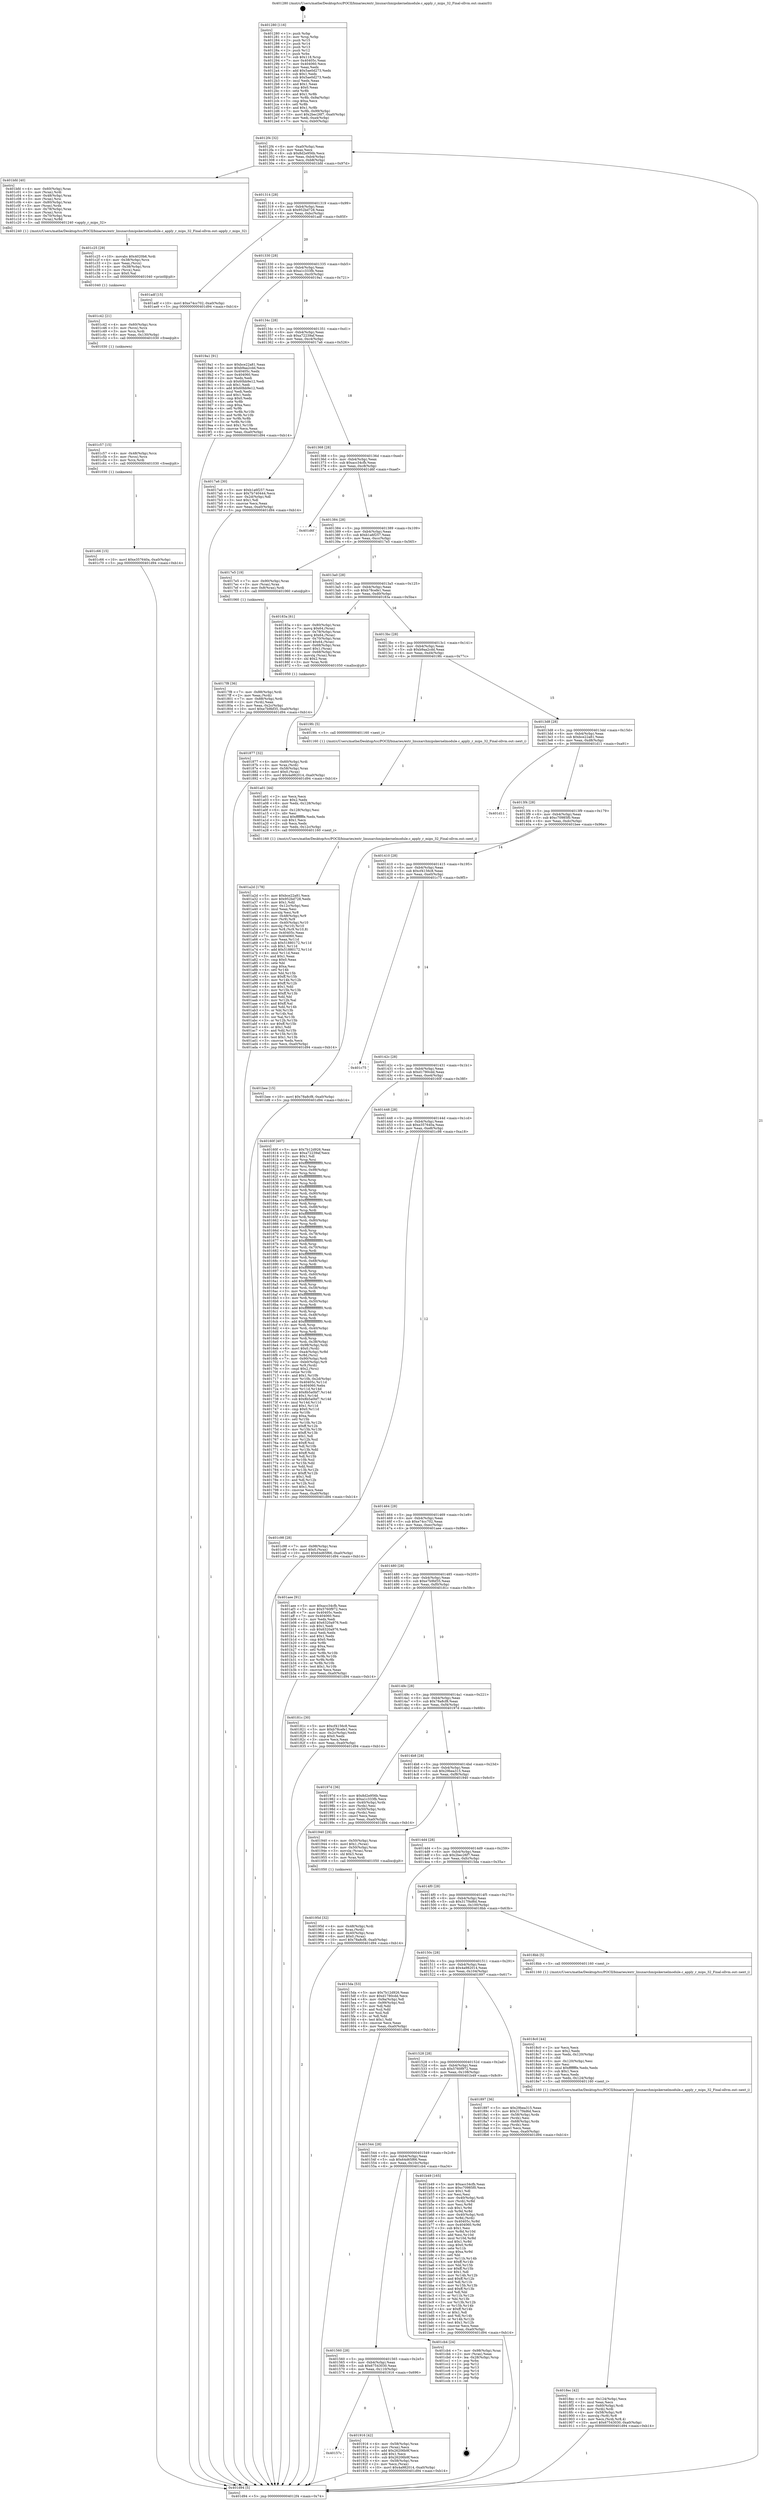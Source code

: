 digraph "0x401280" {
  label = "0x401280 (/mnt/c/Users/mathe/Desktop/tcc/POCII/binaries/extr_linuxarchmipskernelmodule.c_apply_r_mips_32_Final-ollvm.out::main(0))"
  labelloc = "t"
  node[shape=record]

  Entry [label="",width=0.3,height=0.3,shape=circle,fillcolor=black,style=filled]
  "0x4012f4" [label="{
     0x4012f4 [32]\l
     | [instrs]\l
     &nbsp;&nbsp;0x4012f4 \<+6\>: mov -0xa0(%rbp),%eax\l
     &nbsp;&nbsp;0x4012fa \<+2\>: mov %eax,%ecx\l
     &nbsp;&nbsp;0x4012fc \<+6\>: sub $0x8d2e956b,%ecx\l
     &nbsp;&nbsp;0x401302 \<+6\>: mov %eax,-0xb4(%rbp)\l
     &nbsp;&nbsp;0x401308 \<+6\>: mov %ecx,-0xb8(%rbp)\l
     &nbsp;&nbsp;0x40130e \<+6\>: je 0000000000401bfd \<main+0x97d\>\l
  }"]
  "0x401bfd" [label="{
     0x401bfd [40]\l
     | [instrs]\l
     &nbsp;&nbsp;0x401bfd \<+4\>: mov -0x60(%rbp),%rax\l
     &nbsp;&nbsp;0x401c01 \<+3\>: mov (%rax),%rdi\l
     &nbsp;&nbsp;0x401c04 \<+4\>: mov -0x48(%rbp),%rax\l
     &nbsp;&nbsp;0x401c08 \<+3\>: mov (%rax),%rsi\l
     &nbsp;&nbsp;0x401c0b \<+4\>: mov -0x80(%rbp),%rax\l
     &nbsp;&nbsp;0x401c0f \<+3\>: mov (%rax),%rdx\l
     &nbsp;&nbsp;0x401c12 \<+4\>: mov -0x78(%rbp),%rax\l
     &nbsp;&nbsp;0x401c16 \<+3\>: mov (%rax),%rcx\l
     &nbsp;&nbsp;0x401c19 \<+4\>: mov -0x70(%rbp),%rax\l
     &nbsp;&nbsp;0x401c1d \<+3\>: mov (%rax),%r8d\l
     &nbsp;&nbsp;0x401c20 \<+5\>: call 0000000000401240 \<apply_r_mips_32\>\l
     | [calls]\l
     &nbsp;&nbsp;0x401240 \{1\} (/mnt/c/Users/mathe/Desktop/tcc/POCII/binaries/extr_linuxarchmipskernelmodule.c_apply_r_mips_32_Final-ollvm.out::apply_r_mips_32)\l
  }"]
  "0x401314" [label="{
     0x401314 [28]\l
     | [instrs]\l
     &nbsp;&nbsp;0x401314 \<+5\>: jmp 0000000000401319 \<main+0x99\>\l
     &nbsp;&nbsp;0x401319 \<+6\>: mov -0xb4(%rbp),%eax\l
     &nbsp;&nbsp;0x40131f \<+5\>: sub $0x952bd728,%eax\l
     &nbsp;&nbsp;0x401324 \<+6\>: mov %eax,-0xbc(%rbp)\l
     &nbsp;&nbsp;0x40132a \<+6\>: je 0000000000401adf \<main+0x85f\>\l
  }"]
  Exit [label="",width=0.3,height=0.3,shape=circle,fillcolor=black,style=filled,peripheries=2]
  "0x401adf" [label="{
     0x401adf [15]\l
     | [instrs]\l
     &nbsp;&nbsp;0x401adf \<+10\>: movl $0xe74cc702,-0xa0(%rbp)\l
     &nbsp;&nbsp;0x401ae9 \<+5\>: jmp 0000000000401d94 \<main+0xb14\>\l
  }"]
  "0x401330" [label="{
     0x401330 [28]\l
     | [instrs]\l
     &nbsp;&nbsp;0x401330 \<+5\>: jmp 0000000000401335 \<main+0xb5\>\l
     &nbsp;&nbsp;0x401335 \<+6\>: mov -0xb4(%rbp),%eax\l
     &nbsp;&nbsp;0x40133b \<+5\>: sub $0xa1c333fb,%eax\l
     &nbsp;&nbsp;0x401340 \<+6\>: mov %eax,-0xc0(%rbp)\l
     &nbsp;&nbsp;0x401346 \<+6\>: je 00000000004019a1 \<main+0x721\>\l
  }"]
  "0x401c66" [label="{
     0x401c66 [15]\l
     | [instrs]\l
     &nbsp;&nbsp;0x401c66 \<+10\>: movl $0xe357640a,-0xa0(%rbp)\l
     &nbsp;&nbsp;0x401c70 \<+5\>: jmp 0000000000401d94 \<main+0xb14\>\l
  }"]
  "0x4019a1" [label="{
     0x4019a1 [91]\l
     | [instrs]\l
     &nbsp;&nbsp;0x4019a1 \<+5\>: mov $0xbce22a81,%eax\l
     &nbsp;&nbsp;0x4019a6 \<+5\>: mov $0xb9aa2cdd,%ecx\l
     &nbsp;&nbsp;0x4019ab \<+7\>: mov 0x40405c,%edx\l
     &nbsp;&nbsp;0x4019b2 \<+7\>: mov 0x404060,%esi\l
     &nbsp;&nbsp;0x4019b9 \<+2\>: mov %edx,%edi\l
     &nbsp;&nbsp;0x4019bb \<+6\>: sub $0x60bb9e12,%edi\l
     &nbsp;&nbsp;0x4019c1 \<+3\>: sub $0x1,%edi\l
     &nbsp;&nbsp;0x4019c4 \<+6\>: add $0x60bb9e12,%edi\l
     &nbsp;&nbsp;0x4019ca \<+3\>: imul %edi,%edx\l
     &nbsp;&nbsp;0x4019cd \<+3\>: and $0x1,%edx\l
     &nbsp;&nbsp;0x4019d0 \<+3\>: cmp $0x0,%edx\l
     &nbsp;&nbsp;0x4019d3 \<+4\>: sete %r8b\l
     &nbsp;&nbsp;0x4019d7 \<+3\>: cmp $0xa,%esi\l
     &nbsp;&nbsp;0x4019da \<+4\>: setl %r9b\l
     &nbsp;&nbsp;0x4019de \<+3\>: mov %r8b,%r10b\l
     &nbsp;&nbsp;0x4019e1 \<+3\>: and %r9b,%r10b\l
     &nbsp;&nbsp;0x4019e4 \<+3\>: xor %r9b,%r8b\l
     &nbsp;&nbsp;0x4019e7 \<+3\>: or %r8b,%r10b\l
     &nbsp;&nbsp;0x4019ea \<+4\>: test $0x1,%r10b\l
     &nbsp;&nbsp;0x4019ee \<+3\>: cmovne %ecx,%eax\l
     &nbsp;&nbsp;0x4019f1 \<+6\>: mov %eax,-0xa0(%rbp)\l
     &nbsp;&nbsp;0x4019f7 \<+5\>: jmp 0000000000401d94 \<main+0xb14\>\l
  }"]
  "0x40134c" [label="{
     0x40134c [28]\l
     | [instrs]\l
     &nbsp;&nbsp;0x40134c \<+5\>: jmp 0000000000401351 \<main+0xd1\>\l
     &nbsp;&nbsp;0x401351 \<+6\>: mov -0xb4(%rbp),%eax\l
     &nbsp;&nbsp;0x401357 \<+5\>: sub $0xa72239af,%eax\l
     &nbsp;&nbsp;0x40135c \<+6\>: mov %eax,-0xc4(%rbp)\l
     &nbsp;&nbsp;0x401362 \<+6\>: je 00000000004017a6 \<main+0x526\>\l
  }"]
  "0x401c57" [label="{
     0x401c57 [15]\l
     | [instrs]\l
     &nbsp;&nbsp;0x401c57 \<+4\>: mov -0x48(%rbp),%rcx\l
     &nbsp;&nbsp;0x401c5b \<+3\>: mov (%rcx),%rcx\l
     &nbsp;&nbsp;0x401c5e \<+3\>: mov %rcx,%rdi\l
     &nbsp;&nbsp;0x401c61 \<+5\>: call 0000000000401030 \<free@plt\>\l
     | [calls]\l
     &nbsp;&nbsp;0x401030 \{1\} (unknown)\l
  }"]
  "0x4017a6" [label="{
     0x4017a6 [30]\l
     | [instrs]\l
     &nbsp;&nbsp;0x4017a6 \<+5\>: mov $0xb1a6f257,%eax\l
     &nbsp;&nbsp;0x4017ab \<+5\>: mov $0x7b740444,%ecx\l
     &nbsp;&nbsp;0x4017b0 \<+3\>: mov -0x2d(%rbp),%dl\l
     &nbsp;&nbsp;0x4017b3 \<+3\>: test $0x1,%dl\l
     &nbsp;&nbsp;0x4017b6 \<+3\>: cmovne %ecx,%eax\l
     &nbsp;&nbsp;0x4017b9 \<+6\>: mov %eax,-0xa0(%rbp)\l
     &nbsp;&nbsp;0x4017bf \<+5\>: jmp 0000000000401d94 \<main+0xb14\>\l
  }"]
  "0x401368" [label="{
     0x401368 [28]\l
     | [instrs]\l
     &nbsp;&nbsp;0x401368 \<+5\>: jmp 000000000040136d \<main+0xed\>\l
     &nbsp;&nbsp;0x40136d \<+6\>: mov -0xb4(%rbp),%eax\l
     &nbsp;&nbsp;0x401373 \<+5\>: sub $0xacc34cfb,%eax\l
     &nbsp;&nbsp;0x401378 \<+6\>: mov %eax,-0xc8(%rbp)\l
     &nbsp;&nbsp;0x40137e \<+6\>: je 0000000000401d6f \<main+0xaef\>\l
  }"]
  "0x401c42" [label="{
     0x401c42 [21]\l
     | [instrs]\l
     &nbsp;&nbsp;0x401c42 \<+4\>: mov -0x60(%rbp),%rcx\l
     &nbsp;&nbsp;0x401c46 \<+3\>: mov (%rcx),%rcx\l
     &nbsp;&nbsp;0x401c49 \<+3\>: mov %rcx,%rdi\l
     &nbsp;&nbsp;0x401c4c \<+6\>: mov %eax,-0x130(%rbp)\l
     &nbsp;&nbsp;0x401c52 \<+5\>: call 0000000000401030 \<free@plt\>\l
     | [calls]\l
     &nbsp;&nbsp;0x401030 \{1\} (unknown)\l
  }"]
  "0x401d6f" [label="{
     0x401d6f\l
  }", style=dashed]
  "0x401384" [label="{
     0x401384 [28]\l
     | [instrs]\l
     &nbsp;&nbsp;0x401384 \<+5\>: jmp 0000000000401389 \<main+0x109\>\l
     &nbsp;&nbsp;0x401389 \<+6\>: mov -0xb4(%rbp),%eax\l
     &nbsp;&nbsp;0x40138f \<+5\>: sub $0xb1a6f257,%eax\l
     &nbsp;&nbsp;0x401394 \<+6\>: mov %eax,-0xcc(%rbp)\l
     &nbsp;&nbsp;0x40139a \<+6\>: je 00000000004017e5 \<main+0x565\>\l
  }"]
  "0x401c25" [label="{
     0x401c25 [29]\l
     | [instrs]\l
     &nbsp;&nbsp;0x401c25 \<+10\>: movabs $0x4020b6,%rdi\l
     &nbsp;&nbsp;0x401c2f \<+4\>: mov -0x38(%rbp),%rcx\l
     &nbsp;&nbsp;0x401c33 \<+2\>: mov %eax,(%rcx)\l
     &nbsp;&nbsp;0x401c35 \<+4\>: mov -0x38(%rbp),%rcx\l
     &nbsp;&nbsp;0x401c39 \<+2\>: mov (%rcx),%esi\l
     &nbsp;&nbsp;0x401c3b \<+2\>: mov $0x0,%al\l
     &nbsp;&nbsp;0x401c3d \<+5\>: call 0000000000401040 \<printf@plt\>\l
     | [calls]\l
     &nbsp;&nbsp;0x401040 \{1\} (unknown)\l
  }"]
  "0x4017e5" [label="{
     0x4017e5 [19]\l
     | [instrs]\l
     &nbsp;&nbsp;0x4017e5 \<+7\>: mov -0x90(%rbp),%rax\l
     &nbsp;&nbsp;0x4017ec \<+3\>: mov (%rax),%rax\l
     &nbsp;&nbsp;0x4017ef \<+4\>: mov 0x8(%rax),%rdi\l
     &nbsp;&nbsp;0x4017f3 \<+5\>: call 0000000000401060 \<atoi@plt\>\l
     | [calls]\l
     &nbsp;&nbsp;0x401060 \{1\} (unknown)\l
  }"]
  "0x4013a0" [label="{
     0x4013a0 [28]\l
     | [instrs]\l
     &nbsp;&nbsp;0x4013a0 \<+5\>: jmp 00000000004013a5 \<main+0x125\>\l
     &nbsp;&nbsp;0x4013a5 \<+6\>: mov -0xb4(%rbp),%eax\l
     &nbsp;&nbsp;0x4013ab \<+5\>: sub $0xb78cefe1,%eax\l
     &nbsp;&nbsp;0x4013b0 \<+6\>: mov %eax,-0xd0(%rbp)\l
     &nbsp;&nbsp;0x4013b6 \<+6\>: je 000000000040183a \<main+0x5ba\>\l
  }"]
  "0x401a2d" [label="{
     0x401a2d [178]\l
     | [instrs]\l
     &nbsp;&nbsp;0x401a2d \<+5\>: mov $0xbce22a81,%ecx\l
     &nbsp;&nbsp;0x401a32 \<+5\>: mov $0x952bd728,%edx\l
     &nbsp;&nbsp;0x401a37 \<+3\>: mov $0x1,%dil\l
     &nbsp;&nbsp;0x401a3a \<+6\>: mov -0x12c(%rbp),%esi\l
     &nbsp;&nbsp;0x401a40 \<+3\>: imul %eax,%esi\l
     &nbsp;&nbsp;0x401a43 \<+3\>: movslq %esi,%r8\l
     &nbsp;&nbsp;0x401a46 \<+4\>: mov -0x48(%rbp),%r9\l
     &nbsp;&nbsp;0x401a4a \<+3\>: mov (%r9),%r9\l
     &nbsp;&nbsp;0x401a4d \<+4\>: mov -0x40(%rbp),%r10\l
     &nbsp;&nbsp;0x401a51 \<+3\>: movslq (%r10),%r10\l
     &nbsp;&nbsp;0x401a54 \<+4\>: mov %r8,(%r9,%r10,8)\l
     &nbsp;&nbsp;0x401a58 \<+7\>: mov 0x40405c,%eax\l
     &nbsp;&nbsp;0x401a5f \<+7\>: mov 0x404060,%esi\l
     &nbsp;&nbsp;0x401a66 \<+3\>: mov %eax,%r11d\l
     &nbsp;&nbsp;0x401a69 \<+7\>: sub $0x51880172,%r11d\l
     &nbsp;&nbsp;0x401a70 \<+4\>: sub $0x1,%r11d\l
     &nbsp;&nbsp;0x401a74 \<+7\>: add $0x51880172,%r11d\l
     &nbsp;&nbsp;0x401a7b \<+4\>: imul %r11d,%eax\l
     &nbsp;&nbsp;0x401a7f \<+3\>: and $0x1,%eax\l
     &nbsp;&nbsp;0x401a82 \<+3\>: cmp $0x0,%eax\l
     &nbsp;&nbsp;0x401a85 \<+3\>: sete %bl\l
     &nbsp;&nbsp;0x401a88 \<+3\>: cmp $0xa,%esi\l
     &nbsp;&nbsp;0x401a8b \<+4\>: setl %r14b\l
     &nbsp;&nbsp;0x401a8f \<+3\>: mov %bl,%r15b\l
     &nbsp;&nbsp;0x401a92 \<+4\>: xor $0xff,%r15b\l
     &nbsp;&nbsp;0x401a96 \<+3\>: mov %r14b,%r12b\l
     &nbsp;&nbsp;0x401a99 \<+4\>: xor $0xff,%r12b\l
     &nbsp;&nbsp;0x401a9d \<+4\>: xor $0x1,%dil\l
     &nbsp;&nbsp;0x401aa1 \<+3\>: mov %r15b,%r13b\l
     &nbsp;&nbsp;0x401aa4 \<+4\>: and $0xff,%r13b\l
     &nbsp;&nbsp;0x401aa8 \<+3\>: and %dil,%bl\l
     &nbsp;&nbsp;0x401aab \<+3\>: mov %r12b,%al\l
     &nbsp;&nbsp;0x401aae \<+2\>: and $0xff,%al\l
     &nbsp;&nbsp;0x401ab0 \<+3\>: and %dil,%r14b\l
     &nbsp;&nbsp;0x401ab3 \<+3\>: or %bl,%r13b\l
     &nbsp;&nbsp;0x401ab6 \<+3\>: or %r14b,%al\l
     &nbsp;&nbsp;0x401ab9 \<+3\>: xor %al,%r13b\l
     &nbsp;&nbsp;0x401abc \<+3\>: or %r12b,%r15b\l
     &nbsp;&nbsp;0x401abf \<+4\>: xor $0xff,%r15b\l
     &nbsp;&nbsp;0x401ac3 \<+4\>: or $0x1,%dil\l
     &nbsp;&nbsp;0x401ac7 \<+3\>: and %dil,%r15b\l
     &nbsp;&nbsp;0x401aca \<+3\>: or %r15b,%r13b\l
     &nbsp;&nbsp;0x401acd \<+4\>: test $0x1,%r13b\l
     &nbsp;&nbsp;0x401ad1 \<+3\>: cmovne %edx,%ecx\l
     &nbsp;&nbsp;0x401ad4 \<+6\>: mov %ecx,-0xa0(%rbp)\l
     &nbsp;&nbsp;0x401ada \<+5\>: jmp 0000000000401d94 \<main+0xb14\>\l
  }"]
  "0x40183a" [label="{
     0x40183a [61]\l
     | [instrs]\l
     &nbsp;&nbsp;0x40183a \<+4\>: mov -0x80(%rbp),%rax\l
     &nbsp;&nbsp;0x40183e \<+7\>: movq $0x64,(%rax)\l
     &nbsp;&nbsp;0x401845 \<+4\>: mov -0x78(%rbp),%rax\l
     &nbsp;&nbsp;0x401849 \<+7\>: movq $0x64,(%rax)\l
     &nbsp;&nbsp;0x401850 \<+4\>: mov -0x70(%rbp),%rax\l
     &nbsp;&nbsp;0x401854 \<+6\>: movl $0x64,(%rax)\l
     &nbsp;&nbsp;0x40185a \<+4\>: mov -0x68(%rbp),%rax\l
     &nbsp;&nbsp;0x40185e \<+6\>: movl $0x1,(%rax)\l
     &nbsp;&nbsp;0x401864 \<+4\>: mov -0x68(%rbp),%rax\l
     &nbsp;&nbsp;0x401868 \<+3\>: movslq (%rax),%rax\l
     &nbsp;&nbsp;0x40186b \<+4\>: shl $0x2,%rax\l
     &nbsp;&nbsp;0x40186f \<+3\>: mov %rax,%rdi\l
     &nbsp;&nbsp;0x401872 \<+5\>: call 0000000000401050 \<malloc@plt\>\l
     | [calls]\l
     &nbsp;&nbsp;0x401050 \{1\} (unknown)\l
  }"]
  "0x4013bc" [label="{
     0x4013bc [28]\l
     | [instrs]\l
     &nbsp;&nbsp;0x4013bc \<+5\>: jmp 00000000004013c1 \<main+0x141\>\l
     &nbsp;&nbsp;0x4013c1 \<+6\>: mov -0xb4(%rbp),%eax\l
     &nbsp;&nbsp;0x4013c7 \<+5\>: sub $0xb9aa2cdd,%eax\l
     &nbsp;&nbsp;0x4013cc \<+6\>: mov %eax,-0xd4(%rbp)\l
     &nbsp;&nbsp;0x4013d2 \<+6\>: je 00000000004019fc \<main+0x77c\>\l
  }"]
  "0x401a01" [label="{
     0x401a01 [44]\l
     | [instrs]\l
     &nbsp;&nbsp;0x401a01 \<+2\>: xor %ecx,%ecx\l
     &nbsp;&nbsp;0x401a03 \<+5\>: mov $0x2,%edx\l
     &nbsp;&nbsp;0x401a08 \<+6\>: mov %edx,-0x128(%rbp)\l
     &nbsp;&nbsp;0x401a0e \<+1\>: cltd\l
     &nbsp;&nbsp;0x401a0f \<+6\>: mov -0x128(%rbp),%esi\l
     &nbsp;&nbsp;0x401a15 \<+2\>: idiv %esi\l
     &nbsp;&nbsp;0x401a17 \<+6\>: imul $0xfffffffe,%edx,%edx\l
     &nbsp;&nbsp;0x401a1d \<+3\>: sub $0x1,%ecx\l
     &nbsp;&nbsp;0x401a20 \<+2\>: sub %ecx,%edx\l
     &nbsp;&nbsp;0x401a22 \<+6\>: mov %edx,-0x12c(%rbp)\l
     &nbsp;&nbsp;0x401a28 \<+5\>: call 0000000000401160 \<next_i\>\l
     | [calls]\l
     &nbsp;&nbsp;0x401160 \{1\} (/mnt/c/Users/mathe/Desktop/tcc/POCII/binaries/extr_linuxarchmipskernelmodule.c_apply_r_mips_32_Final-ollvm.out::next_i)\l
  }"]
  "0x4019fc" [label="{
     0x4019fc [5]\l
     | [instrs]\l
     &nbsp;&nbsp;0x4019fc \<+5\>: call 0000000000401160 \<next_i\>\l
     | [calls]\l
     &nbsp;&nbsp;0x401160 \{1\} (/mnt/c/Users/mathe/Desktop/tcc/POCII/binaries/extr_linuxarchmipskernelmodule.c_apply_r_mips_32_Final-ollvm.out::next_i)\l
  }"]
  "0x4013d8" [label="{
     0x4013d8 [28]\l
     | [instrs]\l
     &nbsp;&nbsp;0x4013d8 \<+5\>: jmp 00000000004013dd \<main+0x15d\>\l
     &nbsp;&nbsp;0x4013dd \<+6\>: mov -0xb4(%rbp),%eax\l
     &nbsp;&nbsp;0x4013e3 \<+5\>: sub $0xbce22a81,%eax\l
     &nbsp;&nbsp;0x4013e8 \<+6\>: mov %eax,-0xd8(%rbp)\l
     &nbsp;&nbsp;0x4013ee \<+6\>: je 0000000000401d11 \<main+0xa91\>\l
  }"]
  "0x40195d" [label="{
     0x40195d [32]\l
     | [instrs]\l
     &nbsp;&nbsp;0x40195d \<+4\>: mov -0x48(%rbp),%rdi\l
     &nbsp;&nbsp;0x401961 \<+3\>: mov %rax,(%rdi)\l
     &nbsp;&nbsp;0x401964 \<+4\>: mov -0x40(%rbp),%rax\l
     &nbsp;&nbsp;0x401968 \<+6\>: movl $0x0,(%rax)\l
     &nbsp;&nbsp;0x40196e \<+10\>: movl $0x78a8cf8,-0xa0(%rbp)\l
     &nbsp;&nbsp;0x401978 \<+5\>: jmp 0000000000401d94 \<main+0xb14\>\l
  }"]
  "0x401d11" [label="{
     0x401d11\l
  }", style=dashed]
  "0x4013f4" [label="{
     0x4013f4 [28]\l
     | [instrs]\l
     &nbsp;&nbsp;0x4013f4 \<+5\>: jmp 00000000004013f9 \<main+0x179\>\l
     &nbsp;&nbsp;0x4013f9 \<+6\>: mov -0xb4(%rbp),%eax\l
     &nbsp;&nbsp;0x4013ff \<+5\>: sub $0xc70985f0,%eax\l
     &nbsp;&nbsp;0x401404 \<+6\>: mov %eax,-0xdc(%rbp)\l
     &nbsp;&nbsp;0x40140a \<+6\>: je 0000000000401bee \<main+0x96e\>\l
  }"]
  "0x40157c" [label="{
     0x40157c\l
  }", style=dashed]
  "0x401bee" [label="{
     0x401bee [15]\l
     | [instrs]\l
     &nbsp;&nbsp;0x401bee \<+10\>: movl $0x78a8cf8,-0xa0(%rbp)\l
     &nbsp;&nbsp;0x401bf8 \<+5\>: jmp 0000000000401d94 \<main+0xb14\>\l
  }"]
  "0x401410" [label="{
     0x401410 [28]\l
     | [instrs]\l
     &nbsp;&nbsp;0x401410 \<+5\>: jmp 0000000000401415 \<main+0x195\>\l
     &nbsp;&nbsp;0x401415 \<+6\>: mov -0xb4(%rbp),%eax\l
     &nbsp;&nbsp;0x40141b \<+5\>: sub $0xcf4156c8,%eax\l
     &nbsp;&nbsp;0x401420 \<+6\>: mov %eax,-0xe0(%rbp)\l
     &nbsp;&nbsp;0x401426 \<+6\>: je 0000000000401c75 \<main+0x9f5\>\l
  }"]
  "0x401916" [label="{
     0x401916 [42]\l
     | [instrs]\l
     &nbsp;&nbsp;0x401916 \<+4\>: mov -0x58(%rbp),%rax\l
     &nbsp;&nbsp;0x40191a \<+2\>: mov (%rax),%ecx\l
     &nbsp;&nbsp;0x40191c \<+6\>: add $0x26206b9f,%ecx\l
     &nbsp;&nbsp;0x401922 \<+3\>: add $0x1,%ecx\l
     &nbsp;&nbsp;0x401925 \<+6\>: sub $0x26206b9f,%ecx\l
     &nbsp;&nbsp;0x40192b \<+4\>: mov -0x58(%rbp),%rax\l
     &nbsp;&nbsp;0x40192f \<+2\>: mov %ecx,(%rax)\l
     &nbsp;&nbsp;0x401931 \<+10\>: movl $0x4a982014,-0xa0(%rbp)\l
     &nbsp;&nbsp;0x40193b \<+5\>: jmp 0000000000401d94 \<main+0xb14\>\l
  }"]
  "0x401c75" [label="{
     0x401c75\l
  }", style=dashed]
  "0x40142c" [label="{
     0x40142c [28]\l
     | [instrs]\l
     &nbsp;&nbsp;0x40142c \<+5\>: jmp 0000000000401431 \<main+0x1b1\>\l
     &nbsp;&nbsp;0x401431 \<+6\>: mov -0xb4(%rbp),%eax\l
     &nbsp;&nbsp;0x401437 \<+5\>: sub $0xd1780cdd,%eax\l
     &nbsp;&nbsp;0x40143c \<+6\>: mov %eax,-0xe4(%rbp)\l
     &nbsp;&nbsp;0x401442 \<+6\>: je 000000000040160f \<main+0x38f\>\l
  }"]
  "0x401560" [label="{
     0x401560 [28]\l
     | [instrs]\l
     &nbsp;&nbsp;0x401560 \<+5\>: jmp 0000000000401565 \<main+0x2e5\>\l
     &nbsp;&nbsp;0x401565 \<+6\>: mov -0xb4(%rbp),%eax\l
     &nbsp;&nbsp;0x40156b \<+5\>: sub $0x67543030,%eax\l
     &nbsp;&nbsp;0x401570 \<+6\>: mov %eax,-0x110(%rbp)\l
     &nbsp;&nbsp;0x401576 \<+6\>: je 0000000000401916 \<main+0x696\>\l
  }"]
  "0x40160f" [label="{
     0x40160f [407]\l
     | [instrs]\l
     &nbsp;&nbsp;0x40160f \<+5\>: mov $0x7b12d926,%eax\l
     &nbsp;&nbsp;0x401614 \<+5\>: mov $0xa72239af,%ecx\l
     &nbsp;&nbsp;0x401619 \<+2\>: mov $0x1,%dl\l
     &nbsp;&nbsp;0x40161b \<+3\>: mov %rsp,%rsi\l
     &nbsp;&nbsp;0x40161e \<+4\>: add $0xfffffffffffffff0,%rsi\l
     &nbsp;&nbsp;0x401622 \<+3\>: mov %rsi,%rsp\l
     &nbsp;&nbsp;0x401625 \<+7\>: mov %rsi,-0x98(%rbp)\l
     &nbsp;&nbsp;0x40162c \<+3\>: mov %rsp,%rsi\l
     &nbsp;&nbsp;0x40162f \<+4\>: add $0xfffffffffffffff0,%rsi\l
     &nbsp;&nbsp;0x401633 \<+3\>: mov %rsi,%rsp\l
     &nbsp;&nbsp;0x401636 \<+3\>: mov %rsp,%rdi\l
     &nbsp;&nbsp;0x401639 \<+4\>: add $0xfffffffffffffff0,%rdi\l
     &nbsp;&nbsp;0x40163d \<+3\>: mov %rdi,%rsp\l
     &nbsp;&nbsp;0x401640 \<+7\>: mov %rdi,-0x90(%rbp)\l
     &nbsp;&nbsp;0x401647 \<+3\>: mov %rsp,%rdi\l
     &nbsp;&nbsp;0x40164a \<+4\>: add $0xfffffffffffffff0,%rdi\l
     &nbsp;&nbsp;0x40164e \<+3\>: mov %rdi,%rsp\l
     &nbsp;&nbsp;0x401651 \<+7\>: mov %rdi,-0x88(%rbp)\l
     &nbsp;&nbsp;0x401658 \<+3\>: mov %rsp,%rdi\l
     &nbsp;&nbsp;0x40165b \<+4\>: add $0xfffffffffffffff0,%rdi\l
     &nbsp;&nbsp;0x40165f \<+3\>: mov %rdi,%rsp\l
     &nbsp;&nbsp;0x401662 \<+4\>: mov %rdi,-0x80(%rbp)\l
     &nbsp;&nbsp;0x401666 \<+3\>: mov %rsp,%rdi\l
     &nbsp;&nbsp;0x401669 \<+4\>: add $0xfffffffffffffff0,%rdi\l
     &nbsp;&nbsp;0x40166d \<+3\>: mov %rdi,%rsp\l
     &nbsp;&nbsp;0x401670 \<+4\>: mov %rdi,-0x78(%rbp)\l
     &nbsp;&nbsp;0x401674 \<+3\>: mov %rsp,%rdi\l
     &nbsp;&nbsp;0x401677 \<+4\>: add $0xfffffffffffffff0,%rdi\l
     &nbsp;&nbsp;0x40167b \<+3\>: mov %rdi,%rsp\l
     &nbsp;&nbsp;0x40167e \<+4\>: mov %rdi,-0x70(%rbp)\l
     &nbsp;&nbsp;0x401682 \<+3\>: mov %rsp,%rdi\l
     &nbsp;&nbsp;0x401685 \<+4\>: add $0xfffffffffffffff0,%rdi\l
     &nbsp;&nbsp;0x401689 \<+3\>: mov %rdi,%rsp\l
     &nbsp;&nbsp;0x40168c \<+4\>: mov %rdi,-0x68(%rbp)\l
     &nbsp;&nbsp;0x401690 \<+3\>: mov %rsp,%rdi\l
     &nbsp;&nbsp;0x401693 \<+4\>: add $0xfffffffffffffff0,%rdi\l
     &nbsp;&nbsp;0x401697 \<+3\>: mov %rdi,%rsp\l
     &nbsp;&nbsp;0x40169a \<+4\>: mov %rdi,-0x60(%rbp)\l
     &nbsp;&nbsp;0x40169e \<+3\>: mov %rsp,%rdi\l
     &nbsp;&nbsp;0x4016a1 \<+4\>: add $0xfffffffffffffff0,%rdi\l
     &nbsp;&nbsp;0x4016a5 \<+3\>: mov %rdi,%rsp\l
     &nbsp;&nbsp;0x4016a8 \<+4\>: mov %rdi,-0x58(%rbp)\l
     &nbsp;&nbsp;0x4016ac \<+3\>: mov %rsp,%rdi\l
     &nbsp;&nbsp;0x4016af \<+4\>: add $0xfffffffffffffff0,%rdi\l
     &nbsp;&nbsp;0x4016b3 \<+3\>: mov %rdi,%rsp\l
     &nbsp;&nbsp;0x4016b6 \<+4\>: mov %rdi,-0x50(%rbp)\l
     &nbsp;&nbsp;0x4016ba \<+3\>: mov %rsp,%rdi\l
     &nbsp;&nbsp;0x4016bd \<+4\>: add $0xfffffffffffffff0,%rdi\l
     &nbsp;&nbsp;0x4016c1 \<+3\>: mov %rdi,%rsp\l
     &nbsp;&nbsp;0x4016c4 \<+4\>: mov %rdi,-0x48(%rbp)\l
     &nbsp;&nbsp;0x4016c8 \<+3\>: mov %rsp,%rdi\l
     &nbsp;&nbsp;0x4016cb \<+4\>: add $0xfffffffffffffff0,%rdi\l
     &nbsp;&nbsp;0x4016cf \<+3\>: mov %rdi,%rsp\l
     &nbsp;&nbsp;0x4016d2 \<+4\>: mov %rdi,-0x40(%rbp)\l
     &nbsp;&nbsp;0x4016d6 \<+3\>: mov %rsp,%rdi\l
     &nbsp;&nbsp;0x4016d9 \<+4\>: add $0xfffffffffffffff0,%rdi\l
     &nbsp;&nbsp;0x4016dd \<+3\>: mov %rdi,%rsp\l
     &nbsp;&nbsp;0x4016e0 \<+4\>: mov %rdi,-0x38(%rbp)\l
     &nbsp;&nbsp;0x4016e4 \<+7\>: mov -0x98(%rbp),%rdi\l
     &nbsp;&nbsp;0x4016eb \<+6\>: movl $0x0,(%rdi)\l
     &nbsp;&nbsp;0x4016f1 \<+7\>: mov -0xa4(%rbp),%r8d\l
     &nbsp;&nbsp;0x4016f8 \<+3\>: mov %r8d,(%rsi)\l
     &nbsp;&nbsp;0x4016fb \<+7\>: mov -0x90(%rbp),%rdi\l
     &nbsp;&nbsp;0x401702 \<+7\>: mov -0xb0(%rbp),%r9\l
     &nbsp;&nbsp;0x401709 \<+3\>: mov %r9,(%rdi)\l
     &nbsp;&nbsp;0x40170c \<+3\>: cmpl $0x2,(%rsi)\l
     &nbsp;&nbsp;0x40170f \<+4\>: setne %r10b\l
     &nbsp;&nbsp;0x401713 \<+4\>: and $0x1,%r10b\l
     &nbsp;&nbsp;0x401717 \<+4\>: mov %r10b,-0x2d(%rbp)\l
     &nbsp;&nbsp;0x40171b \<+8\>: mov 0x40405c,%r11d\l
     &nbsp;&nbsp;0x401723 \<+7\>: mov 0x404060,%ebx\l
     &nbsp;&nbsp;0x40172a \<+3\>: mov %r11d,%r14d\l
     &nbsp;&nbsp;0x40172d \<+7\>: add $0x8b5a0bf7,%r14d\l
     &nbsp;&nbsp;0x401734 \<+4\>: sub $0x1,%r14d\l
     &nbsp;&nbsp;0x401738 \<+7\>: sub $0x8b5a0bf7,%r14d\l
     &nbsp;&nbsp;0x40173f \<+4\>: imul %r14d,%r11d\l
     &nbsp;&nbsp;0x401743 \<+4\>: and $0x1,%r11d\l
     &nbsp;&nbsp;0x401747 \<+4\>: cmp $0x0,%r11d\l
     &nbsp;&nbsp;0x40174b \<+4\>: sete %r10b\l
     &nbsp;&nbsp;0x40174f \<+3\>: cmp $0xa,%ebx\l
     &nbsp;&nbsp;0x401752 \<+4\>: setl %r15b\l
     &nbsp;&nbsp;0x401756 \<+3\>: mov %r10b,%r12b\l
     &nbsp;&nbsp;0x401759 \<+4\>: xor $0xff,%r12b\l
     &nbsp;&nbsp;0x40175d \<+3\>: mov %r15b,%r13b\l
     &nbsp;&nbsp;0x401760 \<+4\>: xor $0xff,%r13b\l
     &nbsp;&nbsp;0x401764 \<+3\>: xor $0x1,%dl\l
     &nbsp;&nbsp;0x401767 \<+3\>: mov %r12b,%sil\l
     &nbsp;&nbsp;0x40176a \<+4\>: and $0xff,%sil\l
     &nbsp;&nbsp;0x40176e \<+3\>: and %dl,%r10b\l
     &nbsp;&nbsp;0x401771 \<+3\>: mov %r13b,%dil\l
     &nbsp;&nbsp;0x401774 \<+4\>: and $0xff,%dil\l
     &nbsp;&nbsp;0x401778 \<+3\>: and %dl,%r15b\l
     &nbsp;&nbsp;0x40177b \<+3\>: or %r10b,%sil\l
     &nbsp;&nbsp;0x40177e \<+3\>: or %r15b,%dil\l
     &nbsp;&nbsp;0x401781 \<+3\>: xor %dil,%sil\l
     &nbsp;&nbsp;0x401784 \<+3\>: or %r13b,%r12b\l
     &nbsp;&nbsp;0x401787 \<+4\>: xor $0xff,%r12b\l
     &nbsp;&nbsp;0x40178b \<+3\>: or $0x1,%dl\l
     &nbsp;&nbsp;0x40178e \<+3\>: and %dl,%r12b\l
     &nbsp;&nbsp;0x401791 \<+3\>: or %r12b,%sil\l
     &nbsp;&nbsp;0x401794 \<+4\>: test $0x1,%sil\l
     &nbsp;&nbsp;0x401798 \<+3\>: cmovne %ecx,%eax\l
     &nbsp;&nbsp;0x40179b \<+6\>: mov %eax,-0xa0(%rbp)\l
     &nbsp;&nbsp;0x4017a1 \<+5\>: jmp 0000000000401d94 \<main+0xb14\>\l
  }"]
  "0x401448" [label="{
     0x401448 [28]\l
     | [instrs]\l
     &nbsp;&nbsp;0x401448 \<+5\>: jmp 000000000040144d \<main+0x1cd\>\l
     &nbsp;&nbsp;0x40144d \<+6\>: mov -0xb4(%rbp),%eax\l
     &nbsp;&nbsp;0x401453 \<+5\>: sub $0xe357640a,%eax\l
     &nbsp;&nbsp;0x401458 \<+6\>: mov %eax,-0xe8(%rbp)\l
     &nbsp;&nbsp;0x40145e \<+6\>: je 0000000000401c98 \<main+0xa18\>\l
  }"]
  "0x401cb4" [label="{
     0x401cb4 [24]\l
     | [instrs]\l
     &nbsp;&nbsp;0x401cb4 \<+7\>: mov -0x98(%rbp),%rax\l
     &nbsp;&nbsp;0x401cbb \<+2\>: mov (%rax),%eax\l
     &nbsp;&nbsp;0x401cbd \<+4\>: lea -0x28(%rbp),%rsp\l
     &nbsp;&nbsp;0x401cc1 \<+1\>: pop %rbx\l
     &nbsp;&nbsp;0x401cc2 \<+2\>: pop %r12\l
     &nbsp;&nbsp;0x401cc4 \<+2\>: pop %r13\l
     &nbsp;&nbsp;0x401cc6 \<+2\>: pop %r14\l
     &nbsp;&nbsp;0x401cc8 \<+2\>: pop %r15\l
     &nbsp;&nbsp;0x401cca \<+1\>: pop %rbp\l
     &nbsp;&nbsp;0x401ccb \<+1\>: ret\l
  }"]
  "0x401c98" [label="{
     0x401c98 [28]\l
     | [instrs]\l
     &nbsp;&nbsp;0x401c98 \<+7\>: mov -0x98(%rbp),%rax\l
     &nbsp;&nbsp;0x401c9f \<+6\>: movl $0x0,(%rax)\l
     &nbsp;&nbsp;0x401ca5 \<+10\>: movl $0x64d65f66,-0xa0(%rbp)\l
     &nbsp;&nbsp;0x401caf \<+5\>: jmp 0000000000401d94 \<main+0xb14\>\l
  }"]
  "0x401464" [label="{
     0x401464 [28]\l
     | [instrs]\l
     &nbsp;&nbsp;0x401464 \<+5\>: jmp 0000000000401469 \<main+0x1e9\>\l
     &nbsp;&nbsp;0x401469 \<+6\>: mov -0xb4(%rbp),%eax\l
     &nbsp;&nbsp;0x40146f \<+5\>: sub $0xe74cc702,%eax\l
     &nbsp;&nbsp;0x401474 \<+6\>: mov %eax,-0xec(%rbp)\l
     &nbsp;&nbsp;0x40147a \<+6\>: je 0000000000401aee \<main+0x86e\>\l
  }"]
  "0x401544" [label="{
     0x401544 [28]\l
     | [instrs]\l
     &nbsp;&nbsp;0x401544 \<+5\>: jmp 0000000000401549 \<main+0x2c9\>\l
     &nbsp;&nbsp;0x401549 \<+6\>: mov -0xb4(%rbp),%eax\l
     &nbsp;&nbsp;0x40154f \<+5\>: sub $0x64d65f66,%eax\l
     &nbsp;&nbsp;0x401554 \<+6\>: mov %eax,-0x10c(%rbp)\l
     &nbsp;&nbsp;0x40155a \<+6\>: je 0000000000401cb4 \<main+0xa34\>\l
  }"]
  "0x401aee" [label="{
     0x401aee [91]\l
     | [instrs]\l
     &nbsp;&nbsp;0x401aee \<+5\>: mov $0xacc34cfb,%eax\l
     &nbsp;&nbsp;0x401af3 \<+5\>: mov $0x5760f972,%ecx\l
     &nbsp;&nbsp;0x401af8 \<+7\>: mov 0x40405c,%edx\l
     &nbsp;&nbsp;0x401aff \<+7\>: mov 0x404060,%esi\l
     &nbsp;&nbsp;0x401b06 \<+2\>: mov %edx,%edi\l
     &nbsp;&nbsp;0x401b08 \<+6\>: add $0x6320a976,%edi\l
     &nbsp;&nbsp;0x401b0e \<+3\>: sub $0x1,%edi\l
     &nbsp;&nbsp;0x401b11 \<+6\>: sub $0x6320a976,%edi\l
     &nbsp;&nbsp;0x401b17 \<+3\>: imul %edi,%edx\l
     &nbsp;&nbsp;0x401b1a \<+3\>: and $0x1,%edx\l
     &nbsp;&nbsp;0x401b1d \<+3\>: cmp $0x0,%edx\l
     &nbsp;&nbsp;0x401b20 \<+4\>: sete %r8b\l
     &nbsp;&nbsp;0x401b24 \<+3\>: cmp $0xa,%esi\l
     &nbsp;&nbsp;0x401b27 \<+4\>: setl %r9b\l
     &nbsp;&nbsp;0x401b2b \<+3\>: mov %r8b,%r10b\l
     &nbsp;&nbsp;0x401b2e \<+3\>: and %r9b,%r10b\l
     &nbsp;&nbsp;0x401b31 \<+3\>: xor %r9b,%r8b\l
     &nbsp;&nbsp;0x401b34 \<+3\>: or %r8b,%r10b\l
     &nbsp;&nbsp;0x401b37 \<+4\>: test $0x1,%r10b\l
     &nbsp;&nbsp;0x401b3b \<+3\>: cmovne %ecx,%eax\l
     &nbsp;&nbsp;0x401b3e \<+6\>: mov %eax,-0xa0(%rbp)\l
     &nbsp;&nbsp;0x401b44 \<+5\>: jmp 0000000000401d94 \<main+0xb14\>\l
  }"]
  "0x401480" [label="{
     0x401480 [28]\l
     | [instrs]\l
     &nbsp;&nbsp;0x401480 \<+5\>: jmp 0000000000401485 \<main+0x205\>\l
     &nbsp;&nbsp;0x401485 \<+6\>: mov -0xb4(%rbp),%eax\l
     &nbsp;&nbsp;0x40148b \<+5\>: sub $0xe7b9bf35,%eax\l
     &nbsp;&nbsp;0x401490 \<+6\>: mov %eax,-0xf0(%rbp)\l
     &nbsp;&nbsp;0x401496 \<+6\>: je 000000000040181c \<main+0x59c\>\l
  }"]
  "0x401b49" [label="{
     0x401b49 [165]\l
     | [instrs]\l
     &nbsp;&nbsp;0x401b49 \<+5\>: mov $0xacc34cfb,%eax\l
     &nbsp;&nbsp;0x401b4e \<+5\>: mov $0xc70985f0,%ecx\l
     &nbsp;&nbsp;0x401b53 \<+2\>: mov $0x1,%dl\l
     &nbsp;&nbsp;0x401b55 \<+2\>: xor %esi,%esi\l
     &nbsp;&nbsp;0x401b57 \<+4\>: mov -0x40(%rbp),%rdi\l
     &nbsp;&nbsp;0x401b5b \<+3\>: mov (%rdi),%r8d\l
     &nbsp;&nbsp;0x401b5e \<+3\>: mov %esi,%r9d\l
     &nbsp;&nbsp;0x401b61 \<+4\>: sub $0x1,%r9d\l
     &nbsp;&nbsp;0x401b65 \<+3\>: sub %r9d,%r8d\l
     &nbsp;&nbsp;0x401b68 \<+4\>: mov -0x40(%rbp),%rdi\l
     &nbsp;&nbsp;0x401b6c \<+3\>: mov %r8d,(%rdi)\l
     &nbsp;&nbsp;0x401b6f \<+8\>: mov 0x40405c,%r8d\l
     &nbsp;&nbsp;0x401b77 \<+8\>: mov 0x404060,%r9d\l
     &nbsp;&nbsp;0x401b7f \<+3\>: sub $0x1,%esi\l
     &nbsp;&nbsp;0x401b82 \<+3\>: mov %r8d,%r10d\l
     &nbsp;&nbsp;0x401b85 \<+3\>: add %esi,%r10d\l
     &nbsp;&nbsp;0x401b88 \<+4\>: imul %r10d,%r8d\l
     &nbsp;&nbsp;0x401b8c \<+4\>: and $0x1,%r8d\l
     &nbsp;&nbsp;0x401b90 \<+4\>: cmp $0x0,%r8d\l
     &nbsp;&nbsp;0x401b94 \<+4\>: sete %r11b\l
     &nbsp;&nbsp;0x401b98 \<+4\>: cmp $0xa,%r9d\l
     &nbsp;&nbsp;0x401b9c \<+3\>: setl %bl\l
     &nbsp;&nbsp;0x401b9f \<+3\>: mov %r11b,%r14b\l
     &nbsp;&nbsp;0x401ba2 \<+4\>: xor $0xff,%r14b\l
     &nbsp;&nbsp;0x401ba6 \<+3\>: mov %bl,%r15b\l
     &nbsp;&nbsp;0x401ba9 \<+4\>: xor $0xff,%r15b\l
     &nbsp;&nbsp;0x401bad \<+3\>: xor $0x1,%dl\l
     &nbsp;&nbsp;0x401bb0 \<+3\>: mov %r14b,%r12b\l
     &nbsp;&nbsp;0x401bb3 \<+4\>: and $0xff,%r12b\l
     &nbsp;&nbsp;0x401bb7 \<+3\>: and %dl,%r11b\l
     &nbsp;&nbsp;0x401bba \<+3\>: mov %r15b,%r13b\l
     &nbsp;&nbsp;0x401bbd \<+4\>: and $0xff,%r13b\l
     &nbsp;&nbsp;0x401bc1 \<+2\>: and %dl,%bl\l
     &nbsp;&nbsp;0x401bc3 \<+3\>: or %r11b,%r12b\l
     &nbsp;&nbsp;0x401bc6 \<+3\>: or %bl,%r13b\l
     &nbsp;&nbsp;0x401bc9 \<+3\>: xor %r13b,%r12b\l
     &nbsp;&nbsp;0x401bcc \<+3\>: or %r15b,%r14b\l
     &nbsp;&nbsp;0x401bcf \<+4\>: xor $0xff,%r14b\l
     &nbsp;&nbsp;0x401bd3 \<+3\>: or $0x1,%dl\l
     &nbsp;&nbsp;0x401bd6 \<+3\>: and %dl,%r14b\l
     &nbsp;&nbsp;0x401bd9 \<+3\>: or %r14b,%r12b\l
     &nbsp;&nbsp;0x401bdc \<+4\>: test $0x1,%r12b\l
     &nbsp;&nbsp;0x401be0 \<+3\>: cmovne %ecx,%eax\l
     &nbsp;&nbsp;0x401be3 \<+6\>: mov %eax,-0xa0(%rbp)\l
     &nbsp;&nbsp;0x401be9 \<+5\>: jmp 0000000000401d94 \<main+0xb14\>\l
  }"]
  "0x40181c" [label="{
     0x40181c [30]\l
     | [instrs]\l
     &nbsp;&nbsp;0x40181c \<+5\>: mov $0xcf4156c8,%eax\l
     &nbsp;&nbsp;0x401821 \<+5\>: mov $0xb78cefe1,%ecx\l
     &nbsp;&nbsp;0x401826 \<+3\>: mov -0x2c(%rbp),%edx\l
     &nbsp;&nbsp;0x401829 \<+3\>: cmp $0x0,%edx\l
     &nbsp;&nbsp;0x40182c \<+3\>: cmove %ecx,%eax\l
     &nbsp;&nbsp;0x40182f \<+6\>: mov %eax,-0xa0(%rbp)\l
     &nbsp;&nbsp;0x401835 \<+5\>: jmp 0000000000401d94 \<main+0xb14\>\l
  }"]
  "0x40149c" [label="{
     0x40149c [28]\l
     | [instrs]\l
     &nbsp;&nbsp;0x40149c \<+5\>: jmp 00000000004014a1 \<main+0x221\>\l
     &nbsp;&nbsp;0x4014a1 \<+6\>: mov -0xb4(%rbp),%eax\l
     &nbsp;&nbsp;0x4014a7 \<+5\>: sub $0x78a8cf8,%eax\l
     &nbsp;&nbsp;0x4014ac \<+6\>: mov %eax,-0xf4(%rbp)\l
     &nbsp;&nbsp;0x4014b2 \<+6\>: je 000000000040197d \<main+0x6fd\>\l
  }"]
  "0x4018ec" [label="{
     0x4018ec [42]\l
     | [instrs]\l
     &nbsp;&nbsp;0x4018ec \<+6\>: mov -0x124(%rbp),%ecx\l
     &nbsp;&nbsp;0x4018f2 \<+3\>: imul %eax,%ecx\l
     &nbsp;&nbsp;0x4018f5 \<+4\>: mov -0x60(%rbp),%rdi\l
     &nbsp;&nbsp;0x4018f9 \<+3\>: mov (%rdi),%rdi\l
     &nbsp;&nbsp;0x4018fc \<+4\>: mov -0x58(%rbp),%r8\l
     &nbsp;&nbsp;0x401900 \<+3\>: movslq (%r8),%r8\l
     &nbsp;&nbsp;0x401903 \<+4\>: mov %ecx,(%rdi,%r8,4)\l
     &nbsp;&nbsp;0x401907 \<+10\>: movl $0x67543030,-0xa0(%rbp)\l
     &nbsp;&nbsp;0x401911 \<+5\>: jmp 0000000000401d94 \<main+0xb14\>\l
  }"]
  "0x40197d" [label="{
     0x40197d [36]\l
     | [instrs]\l
     &nbsp;&nbsp;0x40197d \<+5\>: mov $0x8d2e956b,%eax\l
     &nbsp;&nbsp;0x401982 \<+5\>: mov $0xa1c333fb,%ecx\l
     &nbsp;&nbsp;0x401987 \<+4\>: mov -0x40(%rbp),%rdx\l
     &nbsp;&nbsp;0x40198b \<+2\>: mov (%rdx),%esi\l
     &nbsp;&nbsp;0x40198d \<+4\>: mov -0x50(%rbp),%rdx\l
     &nbsp;&nbsp;0x401991 \<+2\>: cmp (%rdx),%esi\l
     &nbsp;&nbsp;0x401993 \<+3\>: cmovl %ecx,%eax\l
     &nbsp;&nbsp;0x401996 \<+6\>: mov %eax,-0xa0(%rbp)\l
     &nbsp;&nbsp;0x40199c \<+5\>: jmp 0000000000401d94 \<main+0xb14\>\l
  }"]
  "0x4014b8" [label="{
     0x4014b8 [28]\l
     | [instrs]\l
     &nbsp;&nbsp;0x4014b8 \<+5\>: jmp 00000000004014bd \<main+0x23d\>\l
     &nbsp;&nbsp;0x4014bd \<+6\>: mov -0xb4(%rbp),%eax\l
     &nbsp;&nbsp;0x4014c3 \<+5\>: sub $0x29bea315,%eax\l
     &nbsp;&nbsp;0x4014c8 \<+6\>: mov %eax,-0xf8(%rbp)\l
     &nbsp;&nbsp;0x4014ce \<+6\>: je 0000000000401940 \<main+0x6c0\>\l
  }"]
  "0x4018c0" [label="{
     0x4018c0 [44]\l
     | [instrs]\l
     &nbsp;&nbsp;0x4018c0 \<+2\>: xor %ecx,%ecx\l
     &nbsp;&nbsp;0x4018c2 \<+5\>: mov $0x2,%edx\l
     &nbsp;&nbsp;0x4018c7 \<+6\>: mov %edx,-0x120(%rbp)\l
     &nbsp;&nbsp;0x4018cd \<+1\>: cltd\l
     &nbsp;&nbsp;0x4018ce \<+6\>: mov -0x120(%rbp),%esi\l
     &nbsp;&nbsp;0x4018d4 \<+2\>: idiv %esi\l
     &nbsp;&nbsp;0x4018d6 \<+6\>: imul $0xfffffffe,%edx,%edx\l
     &nbsp;&nbsp;0x4018dc \<+3\>: sub $0x1,%ecx\l
     &nbsp;&nbsp;0x4018df \<+2\>: sub %ecx,%edx\l
     &nbsp;&nbsp;0x4018e1 \<+6\>: mov %edx,-0x124(%rbp)\l
     &nbsp;&nbsp;0x4018e7 \<+5\>: call 0000000000401160 \<next_i\>\l
     | [calls]\l
     &nbsp;&nbsp;0x401160 \{1\} (/mnt/c/Users/mathe/Desktop/tcc/POCII/binaries/extr_linuxarchmipskernelmodule.c_apply_r_mips_32_Final-ollvm.out::next_i)\l
  }"]
  "0x401940" [label="{
     0x401940 [29]\l
     | [instrs]\l
     &nbsp;&nbsp;0x401940 \<+4\>: mov -0x50(%rbp),%rax\l
     &nbsp;&nbsp;0x401944 \<+6\>: movl $0x1,(%rax)\l
     &nbsp;&nbsp;0x40194a \<+4\>: mov -0x50(%rbp),%rax\l
     &nbsp;&nbsp;0x40194e \<+3\>: movslq (%rax),%rax\l
     &nbsp;&nbsp;0x401951 \<+4\>: shl $0x3,%rax\l
     &nbsp;&nbsp;0x401955 \<+3\>: mov %rax,%rdi\l
     &nbsp;&nbsp;0x401958 \<+5\>: call 0000000000401050 \<malloc@plt\>\l
     | [calls]\l
     &nbsp;&nbsp;0x401050 \{1\} (unknown)\l
  }"]
  "0x4014d4" [label="{
     0x4014d4 [28]\l
     | [instrs]\l
     &nbsp;&nbsp;0x4014d4 \<+5\>: jmp 00000000004014d9 \<main+0x259\>\l
     &nbsp;&nbsp;0x4014d9 \<+6\>: mov -0xb4(%rbp),%eax\l
     &nbsp;&nbsp;0x4014df \<+5\>: sub $0x2bec26f7,%eax\l
     &nbsp;&nbsp;0x4014e4 \<+6\>: mov %eax,-0xfc(%rbp)\l
     &nbsp;&nbsp;0x4014ea \<+6\>: je 00000000004015da \<main+0x35a\>\l
  }"]
  "0x401528" [label="{
     0x401528 [28]\l
     | [instrs]\l
     &nbsp;&nbsp;0x401528 \<+5\>: jmp 000000000040152d \<main+0x2ad\>\l
     &nbsp;&nbsp;0x40152d \<+6\>: mov -0xb4(%rbp),%eax\l
     &nbsp;&nbsp;0x401533 \<+5\>: sub $0x5760f972,%eax\l
     &nbsp;&nbsp;0x401538 \<+6\>: mov %eax,-0x108(%rbp)\l
     &nbsp;&nbsp;0x40153e \<+6\>: je 0000000000401b49 \<main+0x8c9\>\l
  }"]
  "0x4015da" [label="{
     0x4015da [53]\l
     | [instrs]\l
     &nbsp;&nbsp;0x4015da \<+5\>: mov $0x7b12d926,%eax\l
     &nbsp;&nbsp;0x4015df \<+5\>: mov $0xd1780cdd,%ecx\l
     &nbsp;&nbsp;0x4015e4 \<+6\>: mov -0x9a(%rbp),%dl\l
     &nbsp;&nbsp;0x4015ea \<+7\>: mov -0x99(%rbp),%sil\l
     &nbsp;&nbsp;0x4015f1 \<+3\>: mov %dl,%dil\l
     &nbsp;&nbsp;0x4015f4 \<+3\>: and %sil,%dil\l
     &nbsp;&nbsp;0x4015f7 \<+3\>: xor %sil,%dl\l
     &nbsp;&nbsp;0x4015fa \<+3\>: or %dl,%dil\l
     &nbsp;&nbsp;0x4015fd \<+4\>: test $0x1,%dil\l
     &nbsp;&nbsp;0x401601 \<+3\>: cmovne %ecx,%eax\l
     &nbsp;&nbsp;0x401604 \<+6\>: mov %eax,-0xa0(%rbp)\l
     &nbsp;&nbsp;0x40160a \<+5\>: jmp 0000000000401d94 \<main+0xb14\>\l
  }"]
  "0x4014f0" [label="{
     0x4014f0 [28]\l
     | [instrs]\l
     &nbsp;&nbsp;0x4014f0 \<+5\>: jmp 00000000004014f5 \<main+0x275\>\l
     &nbsp;&nbsp;0x4014f5 \<+6\>: mov -0xb4(%rbp),%eax\l
     &nbsp;&nbsp;0x4014fb \<+5\>: sub $0x317f4d6d,%eax\l
     &nbsp;&nbsp;0x401500 \<+6\>: mov %eax,-0x100(%rbp)\l
     &nbsp;&nbsp;0x401506 \<+6\>: je 00000000004018bb \<main+0x63b\>\l
  }"]
  "0x401d94" [label="{
     0x401d94 [5]\l
     | [instrs]\l
     &nbsp;&nbsp;0x401d94 \<+5\>: jmp 00000000004012f4 \<main+0x74\>\l
  }"]
  "0x401280" [label="{
     0x401280 [116]\l
     | [instrs]\l
     &nbsp;&nbsp;0x401280 \<+1\>: push %rbp\l
     &nbsp;&nbsp;0x401281 \<+3\>: mov %rsp,%rbp\l
     &nbsp;&nbsp;0x401284 \<+2\>: push %r15\l
     &nbsp;&nbsp;0x401286 \<+2\>: push %r14\l
     &nbsp;&nbsp;0x401288 \<+2\>: push %r13\l
     &nbsp;&nbsp;0x40128a \<+2\>: push %r12\l
     &nbsp;&nbsp;0x40128c \<+1\>: push %rbx\l
     &nbsp;&nbsp;0x40128d \<+7\>: sub $0x118,%rsp\l
     &nbsp;&nbsp;0x401294 \<+7\>: mov 0x40405c,%eax\l
     &nbsp;&nbsp;0x40129b \<+7\>: mov 0x404060,%ecx\l
     &nbsp;&nbsp;0x4012a2 \<+2\>: mov %eax,%edx\l
     &nbsp;&nbsp;0x4012a4 \<+6\>: add $0x5ae0d273,%edx\l
     &nbsp;&nbsp;0x4012aa \<+3\>: sub $0x1,%edx\l
     &nbsp;&nbsp;0x4012ad \<+6\>: sub $0x5ae0d273,%edx\l
     &nbsp;&nbsp;0x4012b3 \<+3\>: imul %edx,%eax\l
     &nbsp;&nbsp;0x4012b6 \<+3\>: and $0x1,%eax\l
     &nbsp;&nbsp;0x4012b9 \<+3\>: cmp $0x0,%eax\l
     &nbsp;&nbsp;0x4012bc \<+4\>: sete %r8b\l
     &nbsp;&nbsp;0x4012c0 \<+4\>: and $0x1,%r8b\l
     &nbsp;&nbsp;0x4012c4 \<+7\>: mov %r8b,-0x9a(%rbp)\l
     &nbsp;&nbsp;0x4012cb \<+3\>: cmp $0xa,%ecx\l
     &nbsp;&nbsp;0x4012ce \<+4\>: setl %r8b\l
     &nbsp;&nbsp;0x4012d2 \<+4\>: and $0x1,%r8b\l
     &nbsp;&nbsp;0x4012d6 \<+7\>: mov %r8b,-0x99(%rbp)\l
     &nbsp;&nbsp;0x4012dd \<+10\>: movl $0x2bec26f7,-0xa0(%rbp)\l
     &nbsp;&nbsp;0x4012e7 \<+6\>: mov %edi,-0xa4(%rbp)\l
     &nbsp;&nbsp;0x4012ed \<+7\>: mov %rsi,-0xb0(%rbp)\l
  }"]
  "0x401897" [label="{
     0x401897 [36]\l
     | [instrs]\l
     &nbsp;&nbsp;0x401897 \<+5\>: mov $0x29bea315,%eax\l
     &nbsp;&nbsp;0x40189c \<+5\>: mov $0x317f4d6d,%ecx\l
     &nbsp;&nbsp;0x4018a1 \<+4\>: mov -0x58(%rbp),%rdx\l
     &nbsp;&nbsp;0x4018a5 \<+2\>: mov (%rdx),%esi\l
     &nbsp;&nbsp;0x4018a7 \<+4\>: mov -0x68(%rbp),%rdx\l
     &nbsp;&nbsp;0x4018ab \<+2\>: cmp (%rdx),%esi\l
     &nbsp;&nbsp;0x4018ad \<+3\>: cmovl %ecx,%eax\l
     &nbsp;&nbsp;0x4018b0 \<+6\>: mov %eax,-0xa0(%rbp)\l
     &nbsp;&nbsp;0x4018b6 \<+5\>: jmp 0000000000401d94 \<main+0xb14\>\l
  }"]
  "0x4017f8" [label="{
     0x4017f8 [36]\l
     | [instrs]\l
     &nbsp;&nbsp;0x4017f8 \<+7\>: mov -0x88(%rbp),%rdi\l
     &nbsp;&nbsp;0x4017ff \<+2\>: mov %eax,(%rdi)\l
     &nbsp;&nbsp;0x401801 \<+7\>: mov -0x88(%rbp),%rdi\l
     &nbsp;&nbsp;0x401808 \<+2\>: mov (%rdi),%eax\l
     &nbsp;&nbsp;0x40180a \<+3\>: mov %eax,-0x2c(%rbp)\l
     &nbsp;&nbsp;0x40180d \<+10\>: movl $0xe7b9bf35,-0xa0(%rbp)\l
     &nbsp;&nbsp;0x401817 \<+5\>: jmp 0000000000401d94 \<main+0xb14\>\l
  }"]
  "0x401877" [label="{
     0x401877 [32]\l
     | [instrs]\l
     &nbsp;&nbsp;0x401877 \<+4\>: mov -0x60(%rbp),%rdi\l
     &nbsp;&nbsp;0x40187b \<+3\>: mov %rax,(%rdi)\l
     &nbsp;&nbsp;0x40187e \<+4\>: mov -0x58(%rbp),%rax\l
     &nbsp;&nbsp;0x401882 \<+6\>: movl $0x0,(%rax)\l
     &nbsp;&nbsp;0x401888 \<+10\>: movl $0x4a982014,-0xa0(%rbp)\l
     &nbsp;&nbsp;0x401892 \<+5\>: jmp 0000000000401d94 \<main+0xb14\>\l
  }"]
  "0x40150c" [label="{
     0x40150c [28]\l
     | [instrs]\l
     &nbsp;&nbsp;0x40150c \<+5\>: jmp 0000000000401511 \<main+0x291\>\l
     &nbsp;&nbsp;0x401511 \<+6\>: mov -0xb4(%rbp),%eax\l
     &nbsp;&nbsp;0x401517 \<+5\>: sub $0x4a982014,%eax\l
     &nbsp;&nbsp;0x40151c \<+6\>: mov %eax,-0x104(%rbp)\l
     &nbsp;&nbsp;0x401522 \<+6\>: je 0000000000401897 \<main+0x617\>\l
  }"]
  "0x4018bb" [label="{
     0x4018bb [5]\l
     | [instrs]\l
     &nbsp;&nbsp;0x4018bb \<+5\>: call 0000000000401160 \<next_i\>\l
     | [calls]\l
     &nbsp;&nbsp;0x401160 \{1\} (/mnt/c/Users/mathe/Desktop/tcc/POCII/binaries/extr_linuxarchmipskernelmodule.c_apply_r_mips_32_Final-ollvm.out::next_i)\l
  }"]
  Entry -> "0x401280" [label=" 1"]
  "0x4012f4" -> "0x401bfd" [label=" 1"]
  "0x4012f4" -> "0x401314" [label=" 21"]
  "0x401cb4" -> Exit [label=" 1"]
  "0x401314" -> "0x401adf" [label=" 1"]
  "0x401314" -> "0x401330" [label=" 20"]
  "0x401c98" -> "0x401d94" [label=" 1"]
  "0x401330" -> "0x4019a1" [label=" 1"]
  "0x401330" -> "0x40134c" [label=" 19"]
  "0x401c66" -> "0x401d94" [label=" 1"]
  "0x40134c" -> "0x4017a6" [label=" 1"]
  "0x40134c" -> "0x401368" [label=" 18"]
  "0x401c57" -> "0x401c66" [label=" 1"]
  "0x401368" -> "0x401d6f" [label=" 0"]
  "0x401368" -> "0x401384" [label=" 18"]
  "0x401c42" -> "0x401c57" [label=" 1"]
  "0x401384" -> "0x4017e5" [label=" 1"]
  "0x401384" -> "0x4013a0" [label=" 17"]
  "0x401c25" -> "0x401c42" [label=" 1"]
  "0x4013a0" -> "0x40183a" [label=" 1"]
  "0x4013a0" -> "0x4013bc" [label=" 16"]
  "0x401bfd" -> "0x401c25" [label=" 1"]
  "0x4013bc" -> "0x4019fc" [label=" 1"]
  "0x4013bc" -> "0x4013d8" [label=" 15"]
  "0x401bee" -> "0x401d94" [label=" 1"]
  "0x4013d8" -> "0x401d11" [label=" 0"]
  "0x4013d8" -> "0x4013f4" [label=" 15"]
  "0x401b49" -> "0x401d94" [label=" 1"]
  "0x4013f4" -> "0x401bee" [label=" 1"]
  "0x4013f4" -> "0x401410" [label=" 14"]
  "0x401aee" -> "0x401d94" [label=" 1"]
  "0x401410" -> "0x401c75" [label=" 0"]
  "0x401410" -> "0x40142c" [label=" 14"]
  "0x401adf" -> "0x401d94" [label=" 1"]
  "0x40142c" -> "0x40160f" [label=" 1"]
  "0x40142c" -> "0x401448" [label=" 13"]
  "0x401a01" -> "0x401a2d" [label=" 1"]
  "0x401448" -> "0x401c98" [label=" 1"]
  "0x401448" -> "0x401464" [label=" 12"]
  "0x4019fc" -> "0x401a01" [label=" 1"]
  "0x401464" -> "0x401aee" [label=" 1"]
  "0x401464" -> "0x401480" [label=" 11"]
  "0x40197d" -> "0x401d94" [label=" 2"]
  "0x401480" -> "0x40181c" [label=" 1"]
  "0x401480" -> "0x40149c" [label=" 10"]
  "0x40195d" -> "0x401d94" [label=" 1"]
  "0x40149c" -> "0x40197d" [label=" 2"]
  "0x40149c" -> "0x4014b8" [label=" 8"]
  "0x401916" -> "0x401d94" [label=" 1"]
  "0x4014b8" -> "0x401940" [label=" 1"]
  "0x4014b8" -> "0x4014d4" [label=" 7"]
  "0x401560" -> "0x40157c" [label=" 0"]
  "0x4014d4" -> "0x4015da" [label=" 1"]
  "0x4014d4" -> "0x4014f0" [label=" 6"]
  "0x4015da" -> "0x401d94" [label=" 1"]
  "0x401280" -> "0x4012f4" [label=" 1"]
  "0x401d94" -> "0x4012f4" [label=" 21"]
  "0x401560" -> "0x401916" [label=" 1"]
  "0x40160f" -> "0x401d94" [label=" 1"]
  "0x4017a6" -> "0x401d94" [label=" 1"]
  "0x4017e5" -> "0x4017f8" [label=" 1"]
  "0x4017f8" -> "0x401d94" [label=" 1"]
  "0x40181c" -> "0x401d94" [label=" 1"]
  "0x40183a" -> "0x401877" [label=" 1"]
  "0x401877" -> "0x401d94" [label=" 1"]
  "0x401a2d" -> "0x401d94" [label=" 1"]
  "0x4014f0" -> "0x4018bb" [label=" 1"]
  "0x4014f0" -> "0x40150c" [label=" 5"]
  "0x401544" -> "0x401560" [label=" 1"]
  "0x40150c" -> "0x401897" [label=" 2"]
  "0x40150c" -> "0x401528" [label=" 3"]
  "0x401897" -> "0x401d94" [label=" 2"]
  "0x4018bb" -> "0x4018c0" [label=" 1"]
  "0x4018c0" -> "0x4018ec" [label=" 1"]
  "0x4018ec" -> "0x401d94" [label=" 1"]
  "0x401940" -> "0x40195d" [label=" 1"]
  "0x401528" -> "0x401b49" [label=" 1"]
  "0x401528" -> "0x401544" [label=" 2"]
  "0x4019a1" -> "0x401d94" [label=" 1"]
  "0x401544" -> "0x401cb4" [label=" 1"]
}
